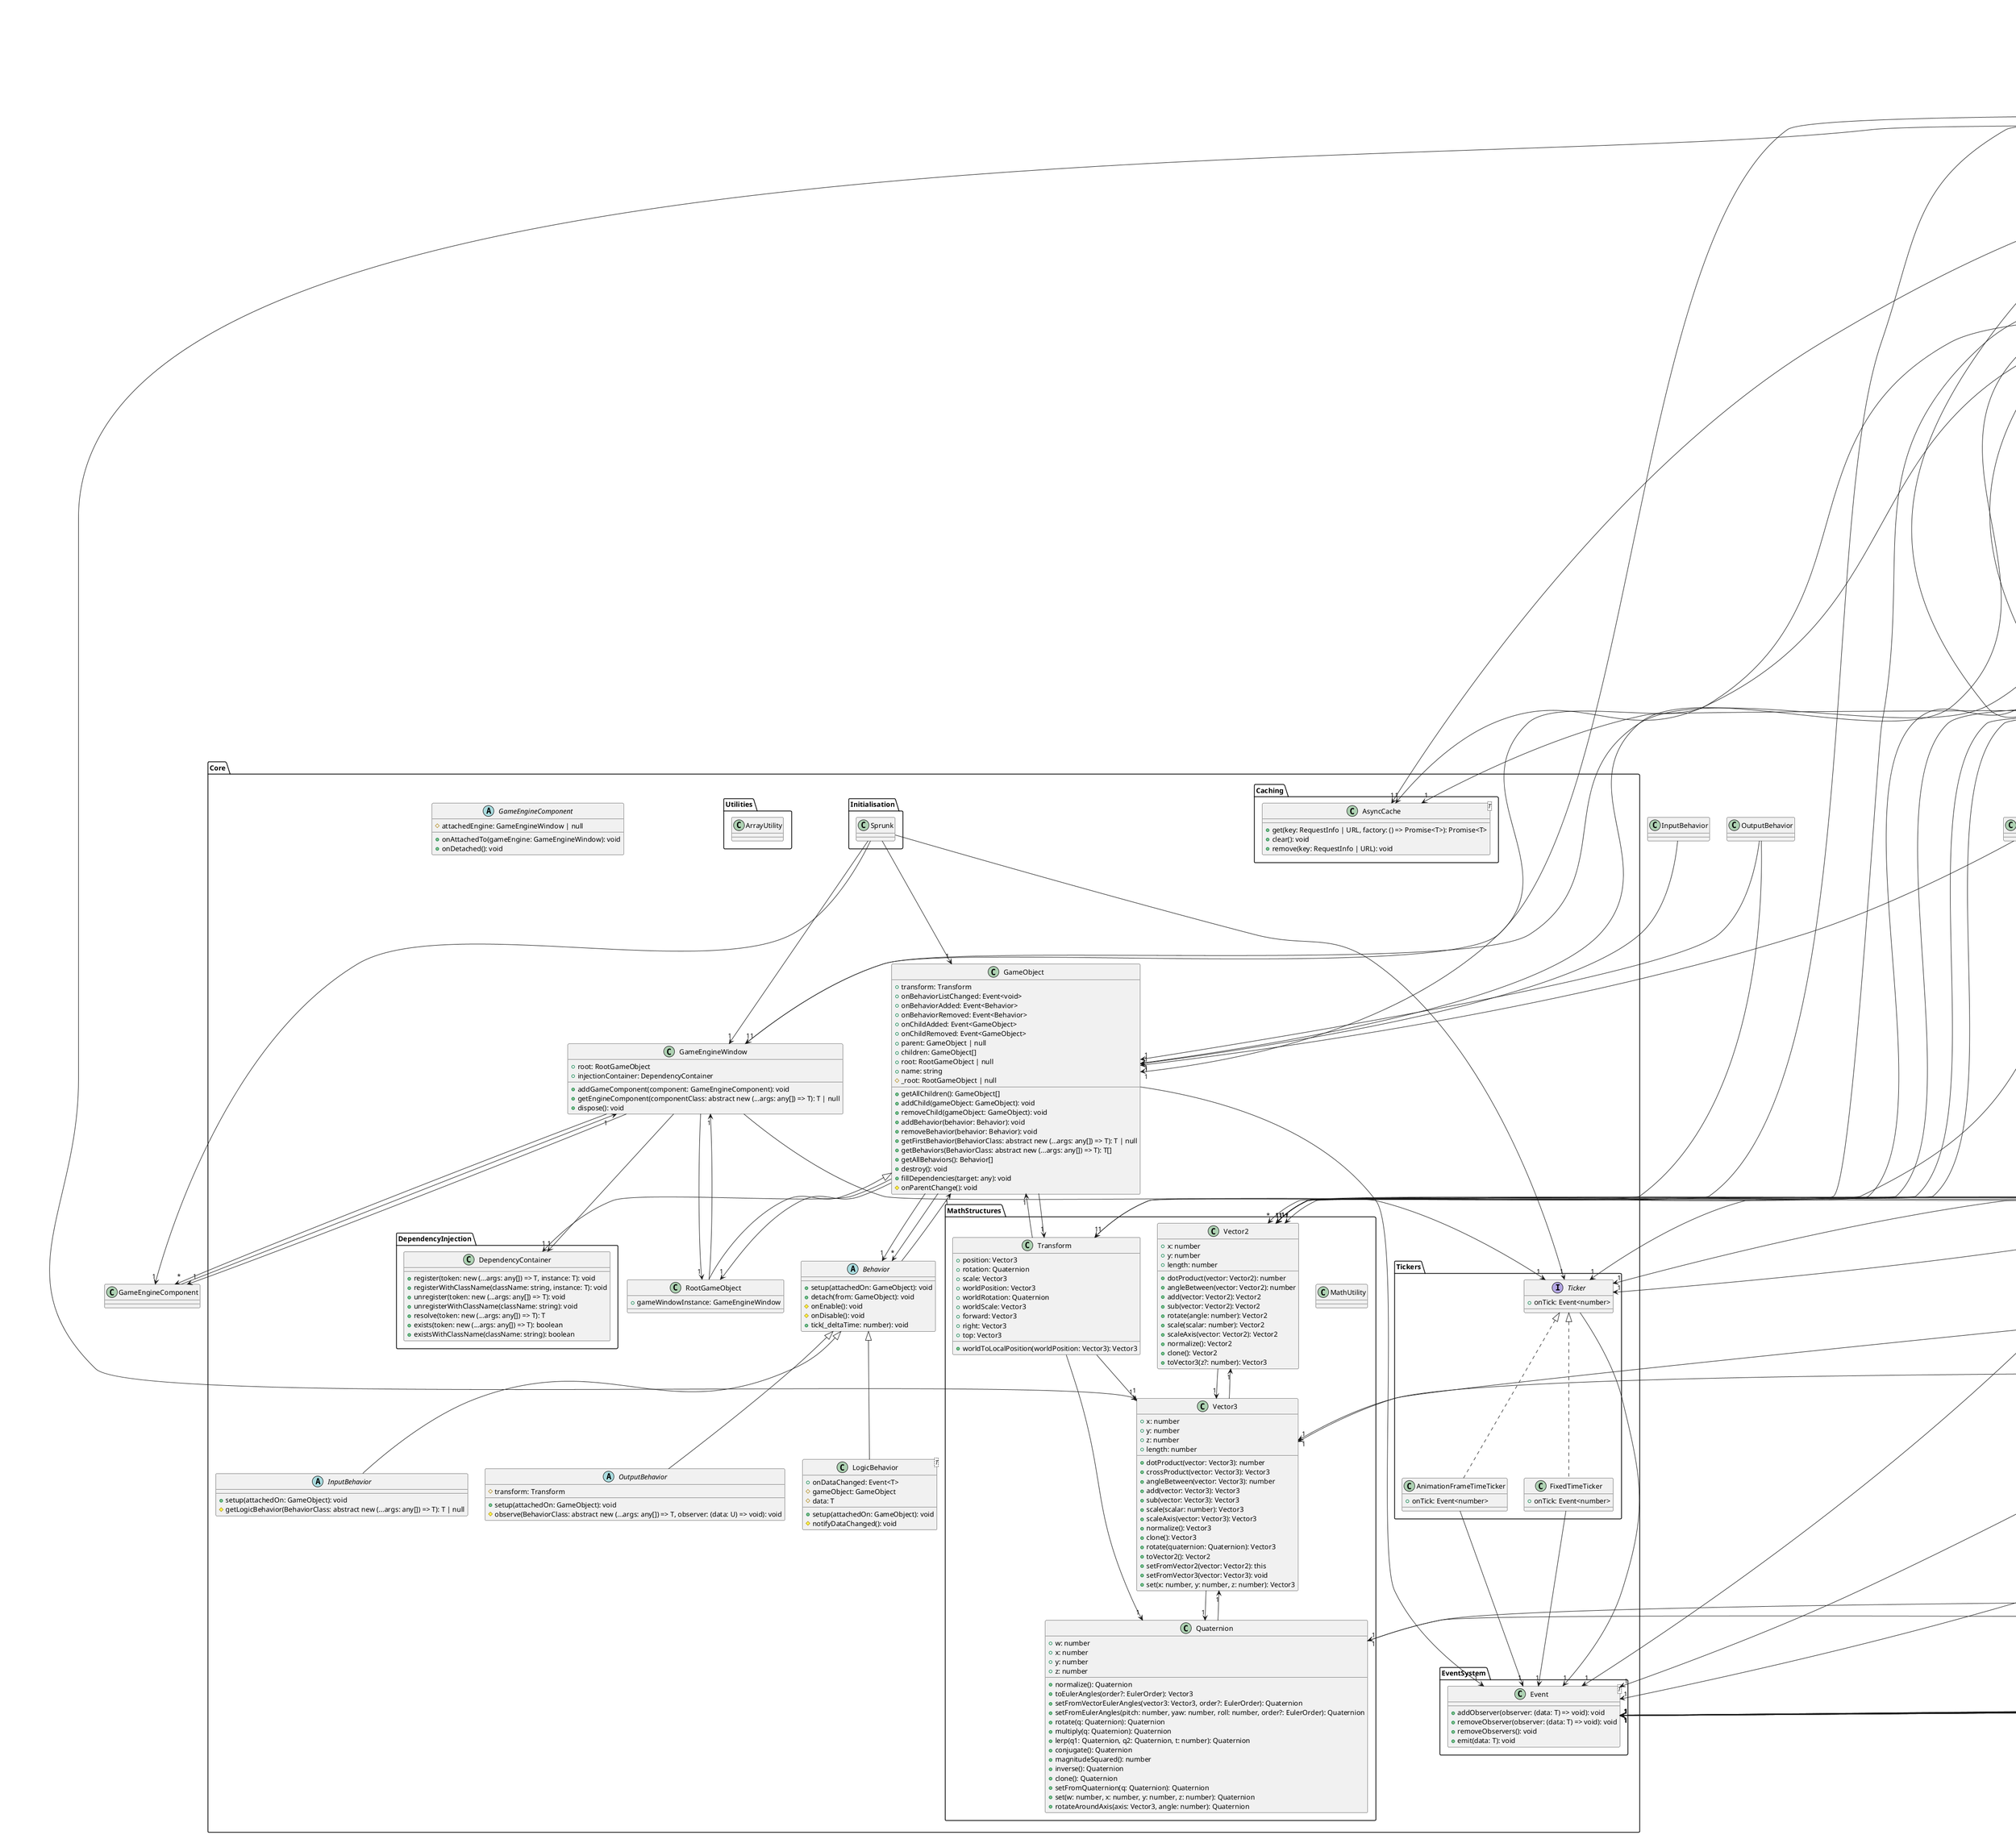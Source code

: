 @startuml
package Core {

abstract class GameEngineComponent {
    #attachedEngine: GameEngineWindow | null
    +onAttachedTo(gameEngine: GameEngineWindow): void
    +onDetached(): void
}
class GameEngineWindow {
    +root: RootGameObject
    +injectionContainer: DependencyContainer
    +addGameComponent(component: GameEngineComponent): void
    +getEngineComponent(componentClass: abstract new (...args: any[]) => T): T | null
    +dispose(): void
}
class RootGameObject extends GameObject {
    +gameWindowInstance: GameEngineWindow
}
class GameObject {
    +transform: Transform
    +onBehaviorListChanged: Event<void>
    +onBehaviorAdded: Event<Behavior>
    +onBehaviorRemoved: Event<Behavior>
    +onChildAdded: Event<GameObject>
    +onChildRemoved: Event<GameObject>
    +parent: GameObject | null
    +children: GameObject[]
    +root: RootGameObject | null
    +name: string
    #_root: RootGameObject | null
    +getAllChildren(): GameObject[]
    +addChild(gameObject: GameObject): void
    +removeChild(gameObject: GameObject): void
    +addBehavior(behavior: Behavior): void
    +removeBehavior(behavior: Behavior): void
    +getFirstBehavior(BehaviorClass: abstract new (...args: any[]) => T): T | null
    +getBehaviors(BehaviorClass: abstract new (...args: any[]) => T): T[]
    +getAllBehaviors(): Behavior[]
    +destroy(): void
    +fillDependencies(target: any): void
    #onParentChange(): void
}
abstract class Behavior {
    +setup(attachedOn: GameObject): void
    +detach(from: GameObject): void
    #onEnable(): void
    #onDisable(): void
    +tick(_deltaTime: number): void
}
class LogicBehavior<T> extends Behavior {
    +onDataChanged: Event<T>
    #gameObject: GameObject
    #data: T
    +setup(attachedOn: GameObject): void
    #notifyDataChanged(): void
}
abstract class InputBehavior extends Behavior {
    +setup(attachedOn: GameObject): void
    #getLogicBehavior(BehaviorClass: abstract new (...args: any[]) => T): T | null
}
abstract class OutputBehavior extends Behavior {
    +setup(attachedOn: GameObject): void
    #observe(BehaviorClass: abstract new (...args: any[]) => T, observer: (data: U) => void): void
    #transform: Transform
}

    package Caching {

class AsyncCache<T> {
    +get(key: RequestInfo | URL, factory: () => Promise<T>): Promise<T>
    +clear(): void
    +remove(key: RequestInfo | URL): void
}

    }
    package DependencyInjection {

class DependencyContainer {
    +register(token: new (...args: any[]) => T, instance: T): void
    +registerWithClassName(className: string, instance: T): void
    +unregister(token: new (...args: any[]) => T): void
    +unregisterWithClassName(className: string): void
    +resolve(token: new (...args: any[]) => T): T
    +exists(token: new (...args: any[]) => T): boolean
    +existsWithClassName(className: string): boolean
}

    }
    package EventSystem {

class Event<T> {
    +addObserver(observer: (data: T) => void): void
    +removeObserver(observer: (data: T) => void): void
    +removeObservers(): void
    +emit(data: T): void
}

    }
    package Initialisation {

class Sprunk {
}

    }
    package MathStructures {

class MathUtility {
}
class Vector2 {
    +x: number
    +y: number
    +length: number
    +dotProduct(vector: Vector2): number
    +angleBetween(vector: Vector2): number
    +add(vector: Vector2): Vector2
    +sub(vector: Vector2): Vector2
    +rotate(angle: number): Vector2
    +scale(scalar: number): Vector2
    +scaleAxis(vector: Vector2): Vector2
    +normalize(): Vector2
    +clone(): Vector2
    +toVector3(z?: number): Vector3
}
class Vector3 {
    +x: number
    +y: number
    +z: number
    +length: number
    +dotProduct(vector: Vector3): number
    +crossProduct(vector: Vector3): Vector3
    +angleBetween(vector: Vector3): number
    +add(vector: Vector3): Vector3
    +sub(vector: Vector3): Vector3
    +scale(scalar: number): Vector3
    +scaleAxis(vector: Vector3): Vector3
    +normalize(): Vector3
    +clone(): Vector3
    +rotate(quaternion: Quaternion): Vector3
    +toVector2(): Vector2
    +setFromVector2(vector: Vector2): this
    +setFromVector3(vector: Vector3): void
    +set(x: number, y: number, z: number): Vector3
}
class Quaternion {
    +w: number
    +x: number
    +y: number
    +z: number
    +normalize(): Quaternion
    +toEulerAngles(order?: EulerOrder): Vector3
    +setFromVectorEulerAngles(vector3: Vector3, order?: EulerOrder): Quaternion
    +setFromEulerAngles(pitch: number, yaw: number, roll: number, order?: EulerOrder): Quaternion
    +rotate(q: Quaternion): Quaternion
    +multiply(q: Quaternion): Quaternion
    +lerp(q1: Quaternion, q2: Quaternion, t: number): Quaternion
    +conjugate(): Quaternion
    +magnitudeSquared(): number
    +inverse(): Quaternion
    +clone(): Quaternion
    +setFromQuaternion(q: Quaternion): Quaternion
    +set(w: number, x: number, y: number, z: number): Quaternion
    +rotateAroundAxis(axis: Vector3, angle: number): Quaternion
}
class Transform {
    +position: Vector3
    +rotation: Quaternion
    +scale: Vector3
    +worldPosition: Vector3
    +worldRotation: Quaternion
    +worldScale: Vector3
    +worldToLocalPosition(worldPosition: Vector3): Vector3
    +forward: Vector3
    +right: Vector3
    +top: Vector3
}

    }
    package Tickers {

interface Ticker {
    +onTick: Event<number>
}
class AnimationFrameTimeTicker implements Ticker {
    +onTick: Event<number>
}
class FixedTimeTicker implements Ticker {
    +onTick: Event<number>
}

    }
    package Utilities {

class ArrayUtility {
}

    }
}
package Extensions {
    package AudioEngine {

class AudioBehavior extends OutputBehavior {
    +isPlaying: boolean
    +playbackHistory: { timestamp: number; playbackRate: number; }[]
    +reinitialize(): void
    +setAudio(audio: string): Promise<void>
    +getTimestamp(): number
    +play(audio?: string | null): Promise<void>
    +stop(): Promise<void>
    +pause(): Promise<void>
    +setVolume(volume: number): void
    +setPitch(pitch: number): void
    +setLoop(loop: boolean): void
    +getLoop(): boolean
}

    }
    package Debugger {

class DraggableElement {
}
class GameObjectDebugger {
    +title(title: string): void
    +render(rootObject: GameObject): void
}
class ResizableElement {
}

    }
    package InputSystem {

abstract class Device {
    +onAnyChange: Event<void>
}
class GamepadDevice extends Device {
    +onButtonDown: Event<number>
    +onButtonUp: Event<number>
    +onAxisChange: Event<{ index: number; value: Vector2; }>
    #gamepad: Gamepad
    +index: number
    +pollGamepadOnce(freshGamepad: Gamepad): void
}
class GamepadManager {
    +onGamepadConnected: Event<GamepadDevice>
    +onGamepadDisconnected: Event<GamepadDevice>
    +getAllGamepads(): GamepadDevice[]
}
class InputGameEngineComponent extends GameEngineComponent {
    +onDeviceAdded: Event<Device>
    +onDeviceRemoved: Event<Device>
    +getDevice(deviceClass: abstract new (...args: any[]) => T): T | null
    +getDevices(deviceClass: abstract new (...args: any[]) => T): T[]
    +addDevice(device: Device): void
    +removeDevice(device: Device): void
}
class Mouse extends Device {
    +onLeftClickUp: Event<void>
    +onLeftClickDown: Event<void>
    +onRightClickUp: Event<void>
    +onRightClickDown: Event<void>
    +onMove: Event<{ position: Vector2; delta: Vector2; }>
    +onScroll: Event<number>
}
class Keyboard extends Device {
    +onKeyDown: Event<string>
    +onKeyUp: Event<string>
}
class DeviceInputBehavior extends InputBehavior {
    #inputEngineComponent: InputGameEngineComponent
    #onEnable(): void
    #onDisable(): void
    +onAnyChange(): void
    +onMouseLeftClickUp(): void
    +onMouseLeftClickDown(): void
    +onMouseRightClickUp(): void
    +onMouseRightClickDown(): void
    +onMouseMove(_data: { position: Vector2; delta: Vector2; }): void
    +onMouseScroll(_data: number): void
    +onKeyboardKeyDown(_key: string): void
    +onKeyboardKeyUp(_key: string): void
    +onGamepadButtonDown(_buttonIndex: number): void
    +onGamepadButtonUp(_buttonIndex: number): void
    +onGamepadAxisChange(_data: { index: number; value: Vector2; }): void
    +onGamepadConnected(_gamepad: GamepadDevice | XboxGamepad): void
    +onGamepadDisconnected(_gamepad: GamepadDevice | XboxGamepad): void
}

    }
    package InputSystem.Gamepads {

class XboxGamepad extends GamepadDevice {
    +onAButtonDown: Event<void>
    +onAButtonUp: Event<void>
    +onBButtonDown: Event<void>
    +onBButtonUp: Event<void>
    +onXButtonDown: Event<void>
    +onXButtonUp: Event<void>
    +onYButtonDown: Event<void>
    +onYButtonUp: Event<void>
    +onStartButtonDown: Event<void>
    +onStartButtonUp: Event<void>
    +onBackButtonDown: Event<void>
    +onBackButtonUp: Event<void>
    +onLeftBumperDown: Event<void>
    +onLeftBumperUp: Event<void>
    +onRightBumperDown: Event<void>
    +onRightBumperUp: Event<void>
    +onLeftTriggerChange: Event<number>
    +onRightTriggerChange: Event<number>
    +onDPadUpDown: Event<void>
    +onDPadUpUp: Event<void>
    +onDPadDownDown: Event<void>
    +onDPadDownUp: Event<void>
    +onDPadLeftDown: Event<void>
    +onDPadLeftUp: Event<void>
    +onDPadRightDown: Event<void>
    +onDPadRightUp: Event<void>
    +onLeftStickChange: Event<Vector2>
    +onRightStickChange: Event<Vector2>
    +onLeftStickButtonDown: Event<void>
    +onLeftStickButtonUp: Event<void>
    +onRightStickButtonDown: Event<void>
    +onRightStickButtonUp: Event<void>
    +onXboxButtonDown: Event<void>
    +onXboxButtonUp: Event<void>
    +pollGamepadOnce(freshGamepad: Gamepad): void
}

    }
    package PhysicsEngine {

class PhysicsBehavior<T> extends LogicBehavior
class PhysicsGameEngineComponent extends GameEngineComponent {
    +rootObject?: GameObject | undefined
    +satCollisionHandler: SatCollisionHandler
    +onAttachedTo(_gameEngine: GameEngineWindow): void
}

    }
    package PhysicsEngine.Colliders {

class Collider extends PhysicsBehavior {
    +rigidbody?: Rigidbody | undefined
    +collide(collisions: Collision[]): void
}
class PolygonCollider extends Collider {
    +vertices: Vector2[]
    +getGravitationCenter(): Vector3
    +getVerticesWithTransform(): Vector2[]
}

    }
    package PhysicsEngine.CollisionHandlers {

interface CollisionHandler {
    +areColliding(a: Collider, b: Collider): Collision | null
}
class SatCollisionHandler implements CollisionHandler {
    +areColliding(a: Collider, b: Collider): Collision | null
    +areCollidingPolygonToPolygon(a: PolygonCollider, b: PolygonCollider): Collision | null
}

    }
    package PhysicsEngine.Rigidbodies {

class Rigidbody extends LogicBehavior {
    +mass: number
    +velocity: Vector2
    +restitution: number
    +collider: Collider
    +resolveCollisions(collisions: Collision[]): void
    +resolveCollision(collision: Collision): void
}

    }
    package RenderEngine {

class RenderEngineUtility {
}
class Camera extends OutputBehavior {
    #_projectionMatrix: Float32Array
    #_renderEngine: Renderer
    #onEnable(): void
    #onDisable(): void
    +screenPointToWorldDirection(screenSpacePosition: Vector2): Vector3
    +fov: number
    +fov: number
    +aspect: number
    +aspect: number
    +near: number
    +near: number
    +far: number
    +far: number
    +getMVPMatrix(modelMatrix: Float32Array): Float32Array
    +worldPosition: Vector3
    +worldRotation: Quaternion
}
abstract class RenderBehavior extends OutputBehavior {
    #_renderEngine: Renderer
    #_pipeline: GPURenderPipeline | null
    #_bindGroupLayouts: GPUBindGroupLayout[] | null
    #_mvpUniformBuffer: GPUBuffer | null
    #asyncInit(): Promise<void>
    +render(renderpass: GPURenderPassEncoder): void
}
class BasicUVTexturedRenderBehavior extends RenderBehavior {
    #_vertexBuffer: GPUBuffer | null
    #_indexBuffer: GPUBuffer | null
    #_indexData: Uint16Array
    #_spriteTexture: GPUTexture | null
    #_bindGroup: GPUBindGroup | null
    #asyncInit(): Promise<void>
    +render(renderpass: GPURenderPassEncoder): void
}
class Color {
    +r: number
    +g: number
    +b: number
    +a: number
    +toFloat32Array(): Float32Array
}
class SpriteRenderBehavior extends BasicUVTexturedRenderBehavior

    }
    package RenderEngine.MeshBased {

interface MeshData {
    +vertices: Float32Array
    +indices?: Uint16Array | undefined
    +faces?: Face[] | undefined
    +normals?: Float32Array | undefined
    +uvs?: Float32Array | undefined
}
class MeshRenderBehavior extends BasicUVTexturedRenderBehavior
class ObjLoader {
}

    }
    package RenderEngine.RenderGameEngineComponent {

interface WebGPUResourceDelegate {
    +onError: Event<Error>
    +createBindGroupLayout(descriptor: GPUBindGroupLayoutDescriptor): GPUBindGroupLayout
    +createBindGroup(bindGroupLayout: GPUBindGroupLayout, entries: GPUBindGroupEntry[]): GPUBindGroup
    +createSampler(descriptor: GPUSamplerDescriptor): GPUSampler
    +createPipeline(vertexWGSLShader: string, fragmentWGSLShader: string, primitiveState: GPUPrimitiveState, bindGroupLayouts: Iterable<GPUBindGroupLayout | null>, buffers?: Iterable<GPUVertexBufferLayout | null> | undefined, targetBlend?: GPUBlendState | undefined): Promise<GPURenderPipeline>
    +createTexture(url: RequestInfo | URL): Promise<GPUTexture>
    +createUniformBuffer(data: Float32Array): GPUBuffer
    +fillUniformBuffer(buffer: GPUBuffer, data: Float32Array): void
    +createVertexBuffer(data: Float32Array): GPUBuffer
    +createIndexBuffer(data: Uint16Array): GPUBuffer
    +createStorageBuffer(size: number, label?: string | undefined): GPUBuffer
    +createRenderBundleEncoder(descriptor: GPURenderBundleEncoderDescriptor): GPURenderBundleEncoder
    +presentationTextureFormat: GPUTextureFormat
}
interface Renderer extends WebGPUResourceDelegate {
    +onError: Event<Error>
    +onRenderingReady: Event<void>
    +camera: Camera | null
    +IsRenderingReady: boolean
    +screenSize: Vector2
}
class WebGPUResourceManager implements WebGPUResourceDelegate {
    +onError: Event<Error>
    +device: GPUDevice | undefined
    +depthTextureView: GPUTextureView | null
    +presentationTextureFormat: GPUTextureFormat
    +createBindGroupLayout(descriptor: GPUBindGroupLayoutDescriptor): GPUBindGroupLayout
    +createBindGroup(bindGroupLayout: GPUBindGroupLayout, entries: GPUBindGroupEntry[]): GPUBindGroup
    +createSampler(descriptor: GPUSamplerDescriptor): GPUSampler
    +createPipeline(vertexWGSLShader: string, fragmentWGSLShader: string, primitiveState: GPUPrimitiveState, bindGroupLayouts: Iterable<GPUBindGroupLayout | null>, buffersLayouts?: Iterable<GPUVertexBufferLayout | null> | undefined, targetBlend?: GPUBlendState | undefined): Promise<GPURenderPipeline>
    +createTexture(url: RequestInfo | URL): Promise<GPUTexture>
    +createUniformBuffer(data: Float32Array): GPUBuffer
    +fillUniformBuffer(buffer: GPUBuffer, data: Float32Array): void
    +createVertexBuffer(data: Float32Array): GPUBuffer
    +createIndexBuffer(data: Uint16Array): GPUBuffer
    +createStorageBuffer(size: number, label?: string): GPUBuffer
    +createRenderBundleEncoder(descriptor: GPURenderBundleEncoderDescriptor): GPURenderBundleEncoder
    +createDepthTexture(width: number, height: number): void
    +requestGpuResources(): Promise<void>
    +destroyGpuResources(): void
    +startRenderPass(textureView: GPUTextureView): { commandEncoder: GPUCommandEncoder; renderPassEncoder: GPURenderPassEncoder; }
    +finishRenderPass(passEncoder: { commandEncoder: GPUCommandEncoder; renderPassEncoder: GPURenderPassEncoder; }): void
}
class RenderGameEngineComponent extends GameEngineComponent implements Renderer {
    +onError: Event<Error>
    +onRenderingReady: Event<void>
    +camera: Camera | null
    +IsRenderingReady: boolean
    #IsRenderingReady: boolean
    +screenSize: Vector2
    +createBindGroupLayout(descriptor: GPUBindGroupLayoutDescriptor): GPUBindGroupLayout
    +createBindGroup(bindGroupLayout: GPUBindGroupLayout, entries: GPUBindGroupEntry[]): GPUBindGroup
    +createSampler(descriptor: GPUSamplerDescriptor): GPUSampler
    +createPipeline(vertexWGSLShader: string, fragmentWGSLShader: string, primitiveState: GPUPrimitiveState, bindGroupLayouts: Iterable<GPUBindGroupLayout | null>, buffers?: Iterable<GPUVertexBufferLayout | null> | undefined, targetBlend?: GPUBlendState | undefined): Promise<GPURenderPipeline>
    +createTexture(url: RequestInfo | URL): Promise<GPUTexture>
    +createUniformBuffer(data: Float32Array): GPUBuffer
    +fillUniformBuffer(buffer: GPUBuffer, data: Float32Array): void
    +createVertexBuffer(data: Float32Array): GPUBuffer
    +createIndexBuffer(data: Uint16Array): GPUBuffer
    +createStorageBuffer(size: number, label?: string): GPUBuffer
    +createRenderBundleEncoder(descriptor: GPURenderBundleEncoderDescriptor): GPURenderBundleEncoder
    +presentationTextureFormat: GPUTextureFormat
    +onAttachedTo(_gameEngine: GameEngineWindow): void
    +onDetached(): void
}

    }
    package RenderEngine.Text {

class TextRenderBehavior extends RenderBehavior {
    +text: string
    +text: string
    +color: [number, number, number, number]
    +color: [number, number, number, number]
    +pixelScale: number
    +pixelScale: number
    +centered: boolean
    +centered: boolean
    #asyncInit(): Promise<void>
    +render(renderPass: GPURenderPassEncoder): void
}

    }
    package RenderEngine.Text_MSDFFont {

interface MsdfChar {
    +id: number
    +index: number
    +char: string
    +width: number
    +height: number
    +xoffset: number
    +yofsset: number
    +xadvance: number
    +chnl: number
    +x: number
    +y: number
    +page: number
    +charIndex: number
}
class MsdfFont {
    +charCount: number
    +defaultChar: MsdfChar
    +pipeline: GPURenderPipeline
    +bindGroup: GPUBindGroup
    +lineHeight: number
    +chars: { [x: number]: MsdfChar; }
    +kernings: KerningMap
    +getChar(charCode: number): MsdfChar
    +getXAdvance(charCode: number, nextCharCode?: number): number
}
class MsdfText {
    +engine: Renderer
    +measurements: MsdfTextMeasurements
    +font: MsdfFont
    +textBuffer: GPUBuffer
    +getRenderBundle(): GPURenderBundle
    +setTransform(matrix: Float32Array): void
    +setColor(r: number, g: number, b: number, a?: number): void
    +setPixelScale(pixelScale: number): void
}

    }
    package RenderEngine.Wireframe {

class WireframeRenderBehavior extends RenderBehavior {
    #_vertexBuffer: GPUBuffer | null
    #_indexBuffer: GPUBuffer | null
    #_indexData: Uint16Array
    #asyncInit(): Promise<void>
    +color: Color
    +color: Color
    +render(renderpass: GPURenderPassEncoder): void
}
class LinesRenderBehavior extends WireframeRenderBehavior

    }
}
Transform --> "1" GameObject
GameEngineComponent --> "1" GameEngineWindow
GameEngineWindow --> "*" GameEngineComponent
GameEngineWindow --> "1" RootGameObject
GameEngineWindow --> "1" Ticker
GameEngineWindow --> "1" DependencyContainer
GameEngineWindow --> "1" GameEngineComponent
RootGameObject --> "1" GameEngineWindow
GameObject --> "1" Transform
GameObject --> "1" Event
GameObject --> "1" Behavior
GameObject --> "1" RootGameObject
GameObject --> "*" Behavior
GameObject --> "1" DependencyContainer
Behavior --> "1" GameObject
LogicBehavior --> "1" Event
LogicBehavior --> "1" GameObject
InputBehavior --> "1" GameObject
OutputBehavior --> "1" GameObject
OutputBehavior --> "1" Transform
GamepadManager --> "*" GamepadDevice
InputGameEngineComponent --> "*" Device
PolygonCollider --> "*" Vector2
SatCollisionHandler --> "*" Vector2
PhysicsGameEngineComponent --> "*" Collision
PhysicsGameEngineComponent --> "*" Collider
Sprunk --> "1" GameEngineWindow
Sprunk --> "1" Ticker
Sprunk --> "1" GameEngineComponent
Sprunk --> "1" GameObject
Vector2 --> "1" Vector3
Vector3 --> "1" Quaternion
Vector3 --> "1" Vector2
Quaternion --> "1" Vector3
Transform --> "1" Vector3
Transform --> "1" Quaternion
Ticker --> "1" Event
AnimationFrameTimeTicker --> "1" Event
FixedTimeTicker --> "1" Event
GameObjectDebugger --> "1" GameObject
Device --> "1" Event
GamepadDevice --> "1" Event
GamepadDevice --> "1" Vector2
GamepadManager --> "1" Event
GamepadManager --> "1" GamepadDevice
GamepadManager --> "1" Ticker
InputGameEngineComponent --> "1" Event
InputGameEngineComponent --> "1" Device
InputGameEngineComponent --> "1" GamepadManager
Mouse --> "1" Event
Mouse --> "1" Vector2
Keyboard --> "1" Event
DeviceInputBehavior --> "1" InputGameEngineComponent
DeviceInputBehavior --> "1" Vector2
DeviceInputBehavior --> "1" GamepadDevice
DeviceInputBehavior --> "1" XboxGamepad
XboxGamepad --> "1" Event
XboxGamepad --> "1" Vector2
PhysicsGameEngineComponent --> "1" GameObject
PhysicsGameEngineComponent --> "1" SatCollisionHandler
PhysicsGameEngineComponent --> "1" Ticker
PhysicsGameEngineComponent --> "1" Collider
PhysicsGameEngineComponent --> "1" GameEngineWindow
PhysicsGameEngineComponent --> "1" PolygonCollider
Collision --> "1" Collider
Rigidbody --> "1" Collider
Collider --> "1" Rigidbody
Collider --> "1" Collision
PolygonCollider --> "1" Vector3
CollisionHandler --> "1" Collider
CollisionHandler --> "1" Collision
SatCollisionHandler --> "1" Vector2
SatCollisionHandler --> "1" Collider
SatCollisionHandler --> "1" Collision
SatCollisionHandler --> "1" PolygonCollider
Rigidbody --> "1" Vector2
Rigidbody --> "1" Collision
RenderEngineUtility --> "1" Transform
RenderEngineUtility --> "1" Quaternion
RenderEngineUtility --> "1" Vector2
RenderEngineUtility --> "1" Vector3
Renderer --> "1" Camera
Camera --> "1" Renderer
Camera --> "1" Vector2
Camera --> "1" Vector3
Camera --> "1" Quaternion
RenderBehavior --> "1" Renderer
MeshData --> "*" Face
ObjLoader --> "1" AsyncCache
ObjLoader --> "1" MeshData
WebGPUResourceDelegate --> "1" Event
Renderer --> "1" Event
Renderer --> "1" Vector2
WebGPUResourceManager --> "1" Event
WebGPUResourceManager --> "1" AsyncCache
RenderGameEngineComponent --> "1" Event
RenderGameEngineComponent --> "1" Camera
RenderGameEngineComponent --> "1" Vector2
RenderGameEngineComponent --> "1" Ticker
RenderGameEngineComponent --> "1" WebGPUResourceManager
RenderGameEngineComponent --> "1" GameEngineWindow
TextRenderBehavior --> "1" MsdfFont
TextRenderBehavior --> "1" MsdfText
TextRenderBehavior --> "1" MsdfTextFormattingOptions
TextRenderBehavior --> "1" MsdfChar
TextRenderBehavior --> "1" MsdfTextMeasurements
TextRenderBehavior --> "1" AsyncCache
MsdfFont --> "1" MsdfChar
MsdfText --> "1" Renderer
MsdfText --> "1" MsdfTextMeasurements
MsdfText --> "1" MsdfFont
WireframeRenderBehavior --> "1" Color
WireframeRenderBehavior --> "1" Event
@enduml